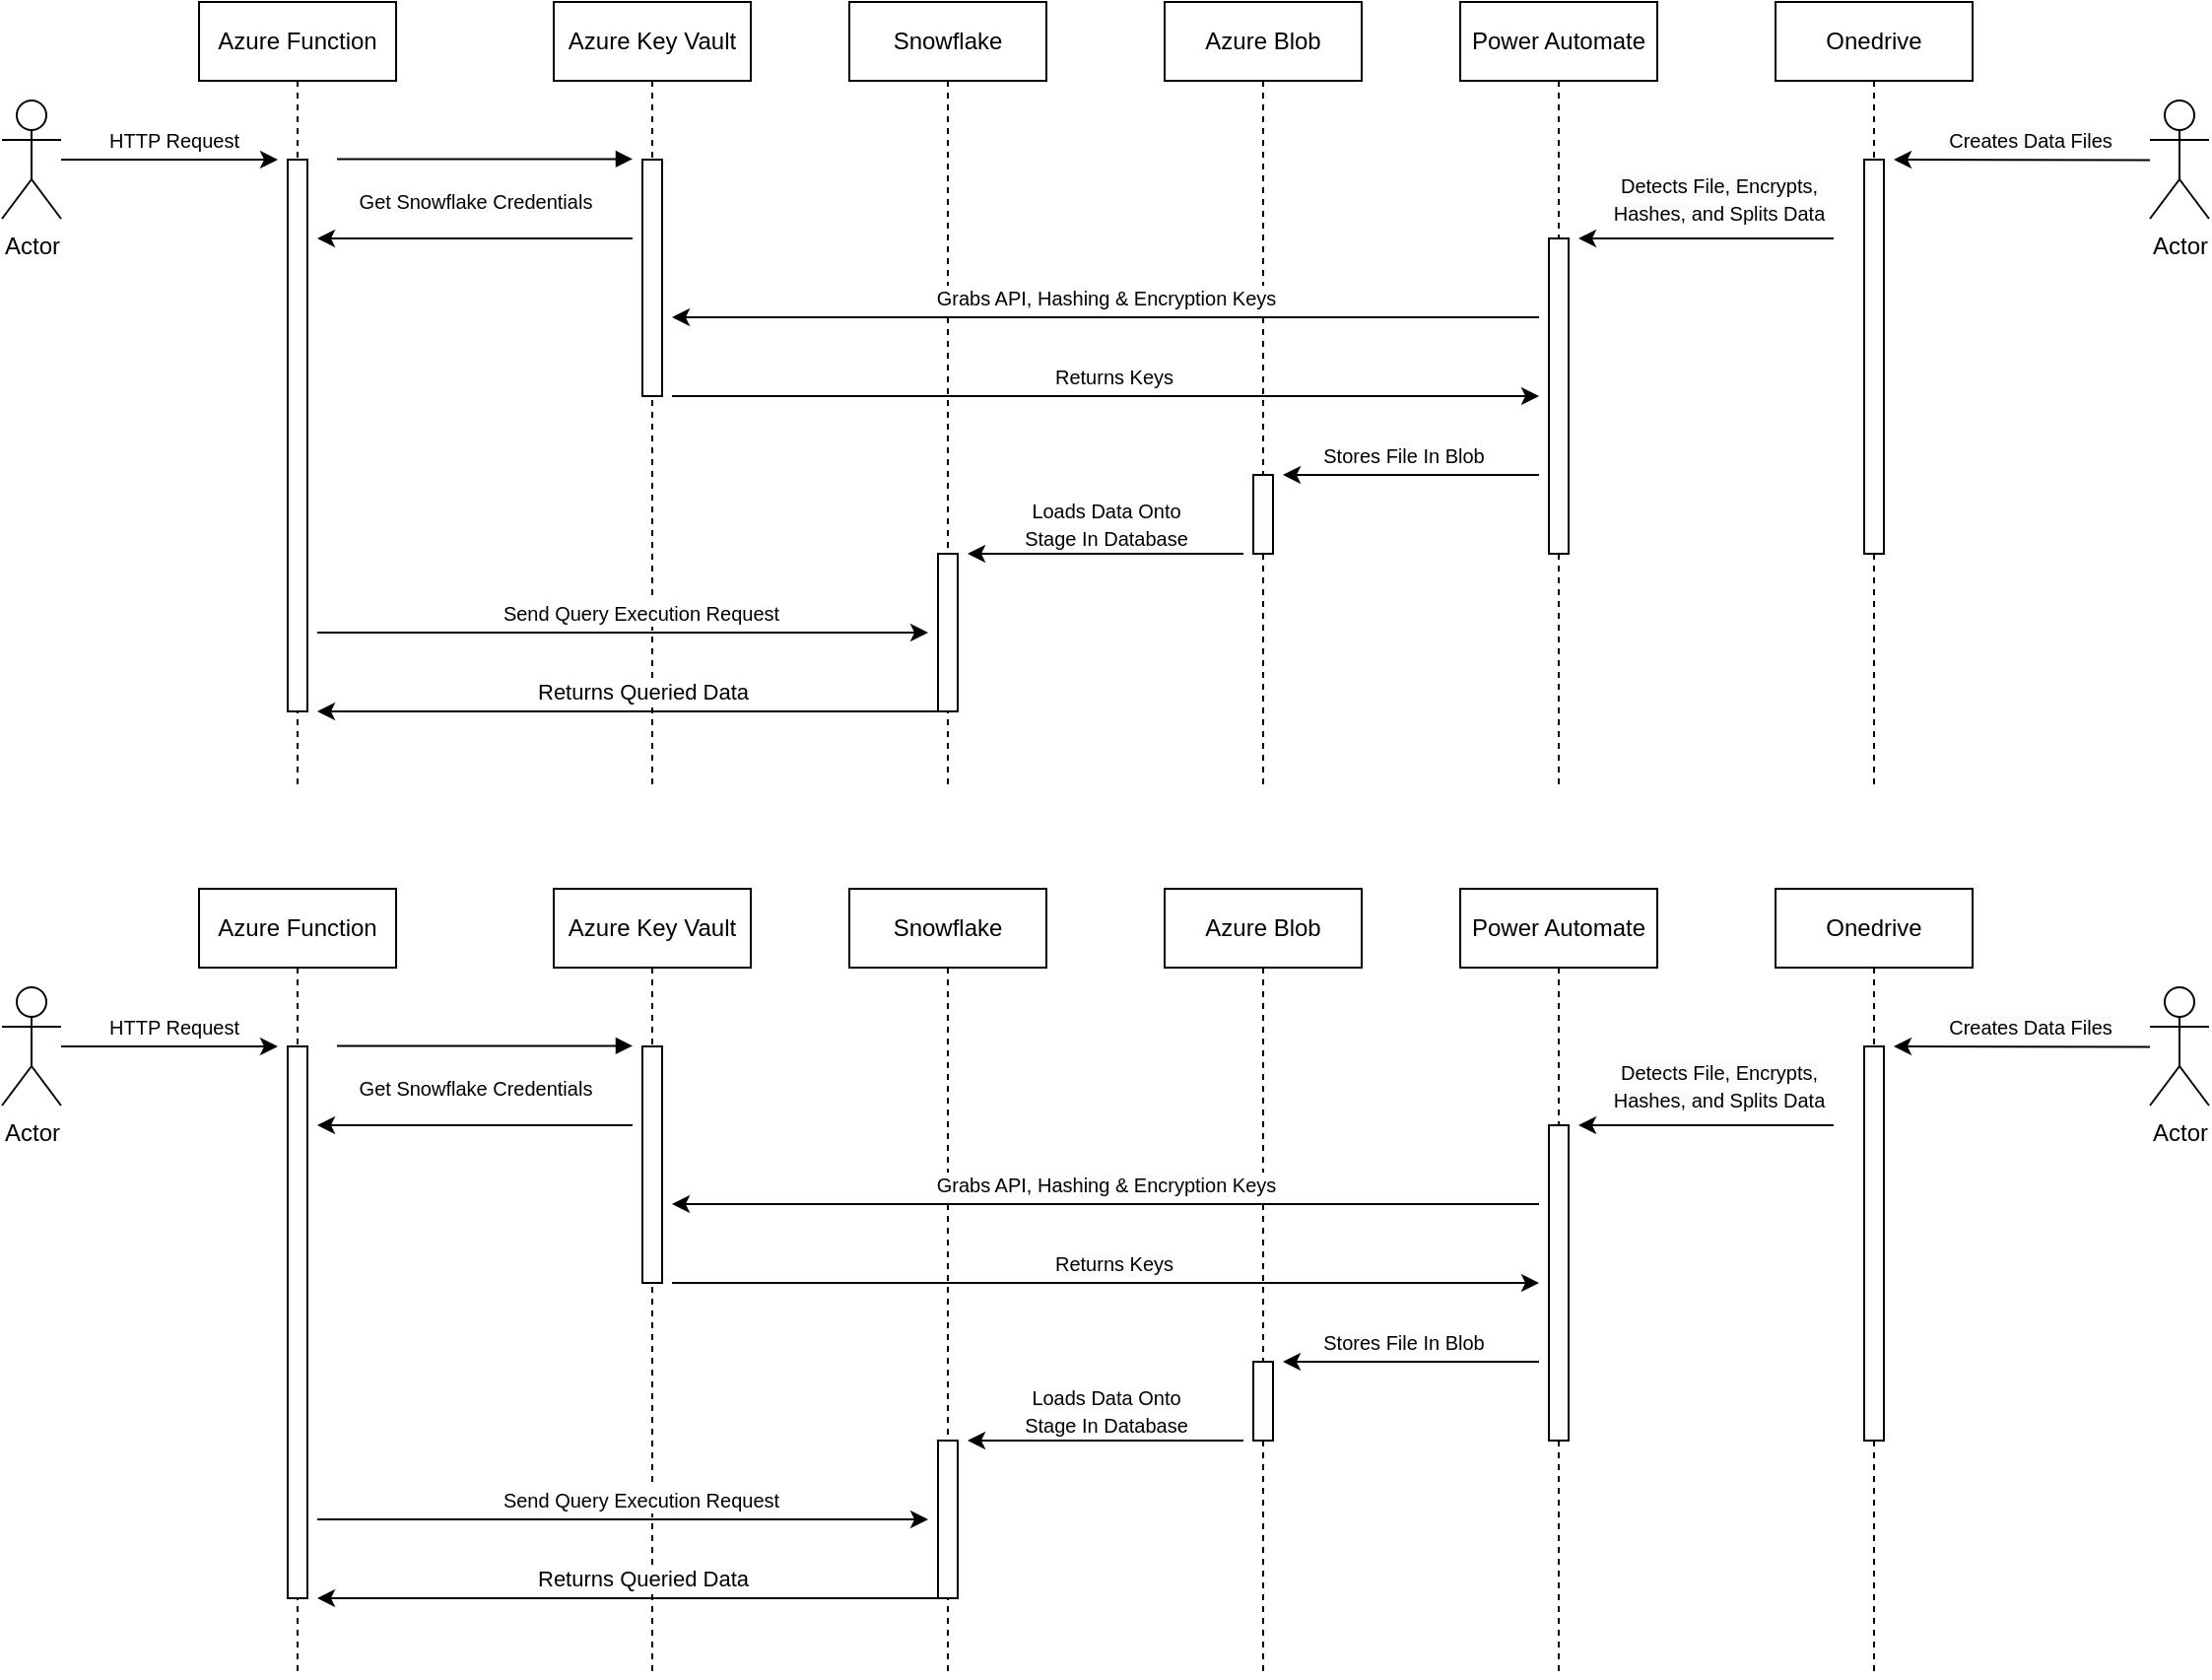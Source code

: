 <mxfile version="24.7.16">
  <diagram name="Page-1" id="2YBvvXClWsGukQMizWep">
    <mxGraphModel dx="2763" dy="1073" grid="1" gridSize="10" guides="1" tooltips="1" connect="1" arrows="1" fold="1" page="1" pageScale="1" pageWidth="850" pageHeight="1100" math="0" shadow="0">
      <root>
        <mxCell id="0" />
        <mxCell id="1" parent="0" />
        <mxCell id="aM9ryv3xv72pqoxQDRHE-1" value="Onedrive" style="shape=umlLifeline;perimeter=lifelinePerimeter;whiteSpace=wrap;html=1;container=0;dropTarget=0;collapsible=0;recursiveResize=0;outlineConnect=0;portConstraint=eastwest;newEdgeStyle={&quot;edgeStyle&quot;:&quot;elbowEdgeStyle&quot;,&quot;elbow&quot;:&quot;vertical&quot;,&quot;curved&quot;:0,&quot;rounded&quot;:0};" parent="1" vertex="1">
          <mxGeometry x="840" y="40" width="100" height="400" as="geometry" />
        </mxCell>
        <mxCell id="bqD3wyZjCsofbd3YYDeC-10" value="" style="html=1;points=[];perimeter=orthogonalPerimeter;outlineConnect=0;targetShapes=umlLifeline;portConstraint=eastwest;newEdgeStyle={&quot;edgeStyle&quot;:&quot;elbowEdgeStyle&quot;,&quot;elbow&quot;:&quot;vertical&quot;,&quot;curved&quot;:0,&quot;rounded&quot;:0};" parent="aM9ryv3xv72pqoxQDRHE-1" vertex="1">
          <mxGeometry x="45" y="80" width="10" height="200" as="geometry" />
        </mxCell>
        <mxCell id="aM9ryv3xv72pqoxQDRHE-7" value="&lt;font style=&quot;font-size: 10px;&quot;&gt;Get Snowflake Credentials&lt;/font&gt;" style="html=1;verticalAlign=bottom;endArrow=block;edgeStyle=elbowEdgeStyle;elbow=vertical;curved=0;rounded=0;" parent="1" edge="1">
          <mxGeometry x="-0.067" y="-30" relative="1" as="geometry">
            <mxPoint x="110" y="119.71" as="sourcePoint" />
            <Array as="points">
              <mxPoint x="180" y="119.71" />
            </Array>
            <mxPoint x="260" y="119.71" as="targetPoint" />
            <mxPoint as="offset" />
          </mxGeometry>
        </mxCell>
        <mxCell id="bqD3wyZjCsofbd3YYDeC-1" value="Azure Key Vault" style="shape=umlLifeline;perimeter=lifelinePerimeter;whiteSpace=wrap;html=1;container=0;dropTarget=0;collapsible=0;recursiveResize=0;outlineConnect=0;portConstraint=eastwest;newEdgeStyle={&quot;edgeStyle&quot;:&quot;elbowEdgeStyle&quot;,&quot;elbow&quot;:&quot;vertical&quot;,&quot;curved&quot;:0,&quot;rounded&quot;:0};" parent="1" vertex="1">
          <mxGeometry x="220" y="40" width="100" height="400" as="geometry" />
        </mxCell>
        <mxCell id="bqD3wyZjCsofbd3YYDeC-61" value="" style="html=1;points=[];perimeter=orthogonalPerimeter;outlineConnect=0;targetShapes=umlLifeline;portConstraint=eastwest;newEdgeStyle={&quot;edgeStyle&quot;:&quot;elbowEdgeStyle&quot;,&quot;elbow&quot;:&quot;vertical&quot;,&quot;curved&quot;:0,&quot;rounded&quot;:0};" parent="bqD3wyZjCsofbd3YYDeC-1" vertex="1">
          <mxGeometry x="45" y="80" width="10" height="120" as="geometry" />
        </mxCell>
        <mxCell id="bqD3wyZjCsofbd3YYDeC-3" value="Azure Blob" style="shape=umlLifeline;perimeter=lifelinePerimeter;whiteSpace=wrap;html=1;container=0;dropTarget=0;collapsible=0;recursiveResize=0;outlineConnect=0;portConstraint=eastwest;newEdgeStyle={&quot;edgeStyle&quot;:&quot;elbowEdgeStyle&quot;,&quot;elbow&quot;:&quot;vertical&quot;,&quot;curved&quot;:0,&quot;rounded&quot;:0};" parent="1" vertex="1">
          <mxGeometry x="530" y="40" width="100" height="400" as="geometry" />
        </mxCell>
        <mxCell id="bqD3wyZjCsofbd3YYDeC-60" value="" style="html=1;points=[];perimeter=orthogonalPerimeter;outlineConnect=0;targetShapes=umlLifeline;portConstraint=eastwest;newEdgeStyle={&quot;edgeStyle&quot;:&quot;elbowEdgeStyle&quot;,&quot;elbow&quot;:&quot;vertical&quot;,&quot;curved&quot;:0,&quot;rounded&quot;:0};" parent="bqD3wyZjCsofbd3YYDeC-3" vertex="1">
          <mxGeometry x="45" y="240" width="10" height="40" as="geometry" />
        </mxCell>
        <mxCell id="bqD3wyZjCsofbd3YYDeC-5" value="Snowflake" style="shape=umlLifeline;perimeter=lifelinePerimeter;whiteSpace=wrap;html=1;container=0;dropTarget=0;collapsible=0;recursiveResize=0;outlineConnect=0;portConstraint=eastwest;newEdgeStyle={&quot;edgeStyle&quot;:&quot;elbowEdgeStyle&quot;,&quot;elbow&quot;:&quot;vertical&quot;,&quot;curved&quot;:0,&quot;rounded&quot;:0};" parent="1" vertex="1">
          <mxGeometry x="370" y="40" width="100" height="400" as="geometry" />
        </mxCell>
        <mxCell id="bqD3wyZjCsofbd3YYDeC-7" value="Azure Function" style="shape=umlLifeline;perimeter=lifelinePerimeter;whiteSpace=wrap;html=1;container=0;dropTarget=0;collapsible=0;recursiveResize=0;outlineConnect=0;portConstraint=eastwest;newEdgeStyle={&quot;edgeStyle&quot;:&quot;elbowEdgeStyle&quot;,&quot;elbow&quot;:&quot;vertical&quot;,&quot;curved&quot;:0,&quot;rounded&quot;:0};" parent="1" vertex="1">
          <mxGeometry x="40" y="40" width="100" height="400" as="geometry" />
        </mxCell>
        <mxCell id="bqD3wyZjCsofbd3YYDeC-63" value="" style="html=1;points=[];perimeter=orthogonalPerimeter;outlineConnect=0;targetShapes=umlLifeline;portConstraint=eastwest;newEdgeStyle={&quot;edgeStyle&quot;:&quot;elbowEdgeStyle&quot;,&quot;elbow&quot;:&quot;vertical&quot;,&quot;curved&quot;:0,&quot;rounded&quot;:0};" parent="bqD3wyZjCsofbd3YYDeC-7" vertex="1">
          <mxGeometry x="45" y="80" width="10" height="280" as="geometry" />
        </mxCell>
        <mxCell id="bqD3wyZjCsofbd3YYDeC-11" value="Actor" style="shape=umlActor;verticalLabelPosition=bottom;verticalAlign=top;html=1;outlineConnect=0;" parent="1" vertex="1">
          <mxGeometry x="-60" y="90" width="30" height="60" as="geometry" />
        </mxCell>
        <mxCell id="bqD3wyZjCsofbd3YYDeC-19" value="" style="endArrow=classic;html=1;rounded=0;" parent="1" edge="1">
          <mxGeometry width="50" height="50" relative="1" as="geometry">
            <mxPoint x="100" y="360" as="sourcePoint" />
            <mxPoint x="410" y="360" as="targetPoint" />
          </mxGeometry>
        </mxCell>
        <mxCell id="bqD3wyZjCsofbd3YYDeC-20" value="&lt;font style=&quot;font-size: 10px;&quot;&gt;Send Query Execution Request&lt;/font&gt;" style="edgeLabel;html=1;align=center;verticalAlign=middle;resizable=0;points=[];" parent="bqD3wyZjCsofbd3YYDeC-19" vertex="1" connectable="0">
          <mxGeometry x="0.215" y="2" relative="1" as="geometry">
            <mxPoint x="-25" y="-8" as="offset" />
          </mxGeometry>
        </mxCell>
        <mxCell id="bqD3wyZjCsofbd3YYDeC-21" value="" style="endArrow=classic;html=1;rounded=0;" parent="1" edge="1">
          <mxGeometry width="50" height="50" relative="1" as="geometry">
            <mxPoint x="570" y="320" as="sourcePoint" />
            <mxPoint x="430" y="320" as="targetPoint" />
            <Array as="points" />
          </mxGeometry>
        </mxCell>
        <mxCell id="bqD3wyZjCsofbd3YYDeC-48" value="&lt;font style=&quot;font-size: 10px;&quot;&gt;Loads Data Onto &lt;br&gt;Stage In Database&lt;/font&gt;" style="edgeLabel;html=1;align=center;verticalAlign=middle;resizable=0;points=[];" parent="bqD3wyZjCsofbd3YYDeC-21" vertex="1" connectable="0">
          <mxGeometry x="-0.105" y="-1" relative="1" as="geometry">
            <mxPoint x="-8" y="-14" as="offset" />
          </mxGeometry>
        </mxCell>
        <mxCell id="bqD3wyZjCsofbd3YYDeC-24" value="Power Automate" style="shape=umlLifeline;perimeter=lifelinePerimeter;whiteSpace=wrap;html=1;container=0;dropTarget=0;collapsible=0;recursiveResize=0;outlineConnect=0;portConstraint=eastwest;newEdgeStyle={&quot;edgeStyle&quot;:&quot;elbowEdgeStyle&quot;,&quot;elbow&quot;:&quot;vertical&quot;,&quot;curved&quot;:0,&quot;rounded&quot;:0};" parent="1" vertex="1">
          <mxGeometry x="680" y="40" width="100" height="400" as="geometry" />
        </mxCell>
        <mxCell id="bqD3wyZjCsofbd3YYDeC-53" value="" style="html=1;points=[];perimeter=orthogonalPerimeter;outlineConnect=0;targetShapes=umlLifeline;portConstraint=eastwest;newEdgeStyle={&quot;edgeStyle&quot;:&quot;elbowEdgeStyle&quot;,&quot;elbow&quot;:&quot;vertical&quot;,&quot;curved&quot;:0,&quot;rounded&quot;:0};" parent="bqD3wyZjCsofbd3YYDeC-24" vertex="1">
          <mxGeometry x="45" y="120" width="10" height="160" as="geometry" />
        </mxCell>
        <mxCell id="bqD3wyZjCsofbd3YYDeC-26" value="" style="endArrow=classic;html=1;rounded=0;" parent="1" edge="1">
          <mxGeometry width="50" height="50" relative="1" as="geometry">
            <mxPoint x="420" y="400" as="sourcePoint" />
            <mxPoint x="100" y="400" as="targetPoint" />
          </mxGeometry>
        </mxCell>
        <mxCell id="bqD3wyZjCsofbd3YYDeC-43" value="Returns Queried Data" style="edgeLabel;html=1;align=center;verticalAlign=middle;resizable=0;points=[];" parent="bqD3wyZjCsofbd3YYDeC-26" vertex="1" connectable="0">
          <mxGeometry x="-0.057" y="-1" relative="1" as="geometry">
            <mxPoint x="-4" y="-9" as="offset" />
          </mxGeometry>
        </mxCell>
        <mxCell id="bqD3wyZjCsofbd3YYDeC-29" value="Actor" style="shape=umlActor;verticalLabelPosition=bottom;verticalAlign=top;html=1;outlineConnect=0;" parent="1" vertex="1">
          <mxGeometry x="1030" y="90" width="30" height="60" as="geometry" />
        </mxCell>
        <mxCell id="bqD3wyZjCsofbd3YYDeC-30" value="" style="endArrow=classic;html=1;rounded=0;" parent="1" edge="1">
          <mxGeometry width="50" height="50" relative="1" as="geometry">
            <mxPoint x="1030" y="120.235" as="sourcePoint" />
            <mxPoint x="900" y="120" as="targetPoint" />
          </mxGeometry>
        </mxCell>
        <mxCell id="bqD3wyZjCsofbd3YYDeC-59" value="&lt;span style=&quot;background-color: rgb(251, 251, 251);&quot;&gt;&lt;font style=&quot;font-size: 10px;&quot;&gt;Creates Data Files&lt;/font&gt;&lt;/span&gt;" style="edgeLabel;html=1;align=center;verticalAlign=middle;resizable=0;points=[];" parent="bqD3wyZjCsofbd3YYDeC-30" vertex="1" connectable="0">
          <mxGeometry x="-0.065" y="-1" relative="1" as="geometry">
            <mxPoint y="-9" as="offset" />
          </mxGeometry>
        </mxCell>
        <mxCell id="bqD3wyZjCsofbd3YYDeC-35" value="" style="endArrow=classic;html=1;rounded=0;" parent="1" edge="1">
          <mxGeometry width="50" height="50" relative="1" as="geometry">
            <mxPoint x="869.5" y="160" as="sourcePoint" />
            <mxPoint x="740" y="160" as="targetPoint" />
          </mxGeometry>
        </mxCell>
        <mxCell id="bqD3wyZjCsofbd3YYDeC-58" value="&lt;font style=&quot;font-size: 10px;&quot;&gt;&lt;font style=&quot;background-color: rgb(251, 251, 251); font-size: 10px;&quot;&gt;Detects File, Encrypts,&lt;br&gt;Hashes,&amp;nbsp;&lt;/font&gt;&lt;span style=&quot;background-color: initial;&quot;&gt;and Splits Data&lt;/span&gt;&lt;/font&gt;" style="edgeLabel;html=1;align=center;verticalAlign=middle;resizable=0;points=[];" parent="bqD3wyZjCsofbd3YYDeC-35" vertex="1" connectable="0">
          <mxGeometry x="-0.118" relative="1" as="geometry">
            <mxPoint x="-2" y="-20" as="offset" />
          </mxGeometry>
        </mxCell>
        <mxCell id="bqD3wyZjCsofbd3YYDeC-41" value="" style="endArrow=classic;html=1;rounded=0;" parent="1" edge="1">
          <mxGeometry width="50" height="50" relative="1" as="geometry">
            <mxPoint x="720" y="280" as="sourcePoint" />
            <mxPoint x="590" y="280" as="targetPoint" />
          </mxGeometry>
        </mxCell>
        <mxCell id="bqD3wyZjCsofbd3YYDeC-42" value="&lt;font style=&quot;font-size: 10px;&quot;&gt;Stores File In Blob&lt;/font&gt;" style="edgeLabel;html=1;align=center;verticalAlign=middle;resizable=0;points=[];" parent="bqD3wyZjCsofbd3YYDeC-41" vertex="1" connectable="0">
          <mxGeometry x="0.208" y="1" relative="1" as="geometry">
            <mxPoint x="9" y="-11" as="offset" />
          </mxGeometry>
        </mxCell>
        <mxCell id="bqD3wyZjCsofbd3YYDeC-44" value="" style="endArrow=classic;html=1;rounded=0;" parent="1" edge="1">
          <mxGeometry width="50" height="50" relative="1" as="geometry">
            <mxPoint x="720" y="200" as="sourcePoint" />
            <mxPoint x="280" y="200" as="targetPoint" />
          </mxGeometry>
        </mxCell>
        <mxCell id="bqD3wyZjCsofbd3YYDeC-45" value="&lt;font style=&quot;font-size: 10px;&quot;&gt;Grabs API, Hashing &amp;amp; Encryption Keys&lt;/font&gt;" style="edgeLabel;html=1;align=center;verticalAlign=middle;resizable=0;points=[];" parent="bqD3wyZjCsofbd3YYDeC-44" vertex="1" connectable="0">
          <mxGeometry x="-0.004" relative="1" as="geometry">
            <mxPoint x="-1" y="-10" as="offset" />
          </mxGeometry>
        </mxCell>
        <mxCell id="bqD3wyZjCsofbd3YYDeC-49" value="" style="endArrow=classic;html=1;rounded=0;" parent="1" edge="1">
          <mxGeometry width="50" height="50" relative="1" as="geometry">
            <mxPoint x="280" y="240" as="sourcePoint" />
            <mxPoint x="720" y="240" as="targetPoint" />
          </mxGeometry>
        </mxCell>
        <mxCell id="bqD3wyZjCsofbd3YYDeC-50" value="&lt;font style=&quot;font-size: 10px;&quot;&gt;Returns Keys&lt;/font&gt;" style="edgeLabel;html=1;align=center;verticalAlign=middle;resizable=0;points=[];" parent="bqD3wyZjCsofbd3YYDeC-49" vertex="1" connectable="0">
          <mxGeometry x="0.016" y="1" relative="1" as="geometry">
            <mxPoint y="-9" as="offset" />
          </mxGeometry>
        </mxCell>
        <mxCell id="bqD3wyZjCsofbd3YYDeC-51" value="" style="endArrow=classic;html=1;rounded=0;" parent="1" source="bqD3wyZjCsofbd3YYDeC-11" edge="1">
          <mxGeometry width="50" height="50" relative="1" as="geometry">
            <mxPoint y="119.47" as="sourcePoint" />
            <mxPoint x="80" y="120" as="targetPoint" />
          </mxGeometry>
        </mxCell>
        <mxCell id="bqD3wyZjCsofbd3YYDeC-52" value="&lt;font style=&quot;font-size: 10px;&quot;&gt;HTTP Request&lt;/font&gt;" style="edgeLabel;html=1;align=center;verticalAlign=middle;resizable=0;points=[];" parent="bqD3wyZjCsofbd3YYDeC-51" vertex="1" connectable="0">
          <mxGeometry x="-0.194" relative="1" as="geometry">
            <mxPoint x="12" y="-10" as="offset" />
          </mxGeometry>
        </mxCell>
        <mxCell id="bqD3wyZjCsofbd3YYDeC-56" value="" style="endArrow=classic;html=1;rounded=0;" parent="1" edge="1">
          <mxGeometry width="50" height="50" relative="1" as="geometry">
            <mxPoint x="260" y="160" as="sourcePoint" />
            <mxPoint x="100" y="160" as="targetPoint" />
          </mxGeometry>
        </mxCell>
        <mxCell id="bqD3wyZjCsofbd3YYDeC-62" value="" style="html=1;points=[];perimeter=orthogonalPerimeter;outlineConnect=0;targetShapes=umlLifeline;portConstraint=eastwest;newEdgeStyle={&quot;edgeStyle&quot;:&quot;elbowEdgeStyle&quot;,&quot;elbow&quot;:&quot;vertical&quot;,&quot;curved&quot;:0,&quot;rounded&quot;:0};" parent="1" vertex="1">
          <mxGeometry x="415" y="320" width="10" height="80" as="geometry" />
        </mxCell>
        <mxCell id="HqljMnNCawte8vN6wTOn-3" value="Onedrive" style="shape=umlLifeline;perimeter=lifelinePerimeter;whiteSpace=wrap;html=1;container=0;dropTarget=0;collapsible=0;recursiveResize=0;outlineConnect=0;portConstraint=eastwest;newEdgeStyle={&quot;edgeStyle&quot;:&quot;elbowEdgeStyle&quot;,&quot;elbow&quot;:&quot;vertical&quot;,&quot;curved&quot;:0,&quot;rounded&quot;:0};" vertex="1" parent="1">
          <mxGeometry x="840" y="490" width="100" height="400" as="geometry" />
        </mxCell>
        <mxCell id="HqljMnNCawte8vN6wTOn-4" value="" style="html=1;points=[];perimeter=orthogonalPerimeter;outlineConnect=0;targetShapes=umlLifeline;portConstraint=eastwest;newEdgeStyle={&quot;edgeStyle&quot;:&quot;elbowEdgeStyle&quot;,&quot;elbow&quot;:&quot;vertical&quot;,&quot;curved&quot;:0,&quot;rounded&quot;:0};" vertex="1" parent="HqljMnNCawte8vN6wTOn-3">
          <mxGeometry x="45" y="80" width="10" height="200" as="geometry" />
        </mxCell>
        <mxCell id="HqljMnNCawte8vN6wTOn-5" value="&lt;font style=&quot;font-size: 10px;&quot;&gt;Get Snowflake Credentials&lt;/font&gt;" style="html=1;verticalAlign=bottom;endArrow=block;edgeStyle=elbowEdgeStyle;elbow=vertical;curved=0;rounded=0;" edge="1" parent="1">
          <mxGeometry x="-0.067" y="-30" relative="1" as="geometry">
            <mxPoint x="110" y="569.71" as="sourcePoint" />
            <Array as="points">
              <mxPoint x="180" y="569.71" />
            </Array>
            <mxPoint x="260" y="569.71" as="targetPoint" />
            <mxPoint as="offset" />
          </mxGeometry>
        </mxCell>
        <mxCell id="HqljMnNCawte8vN6wTOn-6" value="Azure Key Vault" style="shape=umlLifeline;perimeter=lifelinePerimeter;whiteSpace=wrap;html=1;container=0;dropTarget=0;collapsible=0;recursiveResize=0;outlineConnect=0;portConstraint=eastwest;newEdgeStyle={&quot;edgeStyle&quot;:&quot;elbowEdgeStyle&quot;,&quot;elbow&quot;:&quot;vertical&quot;,&quot;curved&quot;:0,&quot;rounded&quot;:0};" vertex="1" parent="1">
          <mxGeometry x="220" y="490" width="100" height="400" as="geometry" />
        </mxCell>
        <mxCell id="HqljMnNCawte8vN6wTOn-7" value="" style="html=1;points=[];perimeter=orthogonalPerimeter;outlineConnect=0;targetShapes=umlLifeline;portConstraint=eastwest;newEdgeStyle={&quot;edgeStyle&quot;:&quot;elbowEdgeStyle&quot;,&quot;elbow&quot;:&quot;vertical&quot;,&quot;curved&quot;:0,&quot;rounded&quot;:0};" vertex="1" parent="HqljMnNCawte8vN6wTOn-6">
          <mxGeometry x="45" y="80" width="10" height="120" as="geometry" />
        </mxCell>
        <mxCell id="HqljMnNCawte8vN6wTOn-8" value="Azure Blob" style="shape=umlLifeline;perimeter=lifelinePerimeter;whiteSpace=wrap;html=1;container=0;dropTarget=0;collapsible=0;recursiveResize=0;outlineConnect=0;portConstraint=eastwest;newEdgeStyle={&quot;edgeStyle&quot;:&quot;elbowEdgeStyle&quot;,&quot;elbow&quot;:&quot;vertical&quot;,&quot;curved&quot;:0,&quot;rounded&quot;:0};" vertex="1" parent="1">
          <mxGeometry x="530" y="490" width="100" height="400" as="geometry" />
        </mxCell>
        <mxCell id="HqljMnNCawte8vN6wTOn-9" value="" style="html=1;points=[];perimeter=orthogonalPerimeter;outlineConnect=0;targetShapes=umlLifeline;portConstraint=eastwest;newEdgeStyle={&quot;edgeStyle&quot;:&quot;elbowEdgeStyle&quot;,&quot;elbow&quot;:&quot;vertical&quot;,&quot;curved&quot;:0,&quot;rounded&quot;:0};" vertex="1" parent="HqljMnNCawte8vN6wTOn-8">
          <mxGeometry x="45" y="240" width="10" height="40" as="geometry" />
        </mxCell>
        <mxCell id="HqljMnNCawte8vN6wTOn-10" value="Snowflake" style="shape=umlLifeline;perimeter=lifelinePerimeter;whiteSpace=wrap;html=1;container=0;dropTarget=0;collapsible=0;recursiveResize=0;outlineConnect=0;portConstraint=eastwest;newEdgeStyle={&quot;edgeStyle&quot;:&quot;elbowEdgeStyle&quot;,&quot;elbow&quot;:&quot;vertical&quot;,&quot;curved&quot;:0,&quot;rounded&quot;:0};" vertex="1" parent="1">
          <mxGeometry x="370" y="490" width="100" height="400" as="geometry" />
        </mxCell>
        <mxCell id="HqljMnNCawte8vN6wTOn-11" value="Azure Function" style="shape=umlLifeline;perimeter=lifelinePerimeter;whiteSpace=wrap;html=1;container=0;dropTarget=0;collapsible=0;recursiveResize=0;outlineConnect=0;portConstraint=eastwest;newEdgeStyle={&quot;edgeStyle&quot;:&quot;elbowEdgeStyle&quot;,&quot;elbow&quot;:&quot;vertical&quot;,&quot;curved&quot;:0,&quot;rounded&quot;:0};" vertex="1" parent="1">
          <mxGeometry x="40" y="490" width="100" height="400" as="geometry" />
        </mxCell>
        <mxCell id="HqljMnNCawte8vN6wTOn-12" value="" style="html=1;points=[];perimeter=orthogonalPerimeter;outlineConnect=0;targetShapes=umlLifeline;portConstraint=eastwest;newEdgeStyle={&quot;edgeStyle&quot;:&quot;elbowEdgeStyle&quot;,&quot;elbow&quot;:&quot;vertical&quot;,&quot;curved&quot;:0,&quot;rounded&quot;:0};" vertex="1" parent="HqljMnNCawte8vN6wTOn-11">
          <mxGeometry x="45" y="80" width="10" height="280" as="geometry" />
        </mxCell>
        <mxCell id="HqljMnNCawte8vN6wTOn-13" value="Actor" style="shape=umlActor;verticalLabelPosition=bottom;verticalAlign=top;html=1;outlineConnect=0;" vertex="1" parent="1">
          <mxGeometry x="-60" y="540" width="30" height="60" as="geometry" />
        </mxCell>
        <mxCell id="HqljMnNCawte8vN6wTOn-14" value="" style="endArrow=classic;html=1;rounded=0;" edge="1" parent="1">
          <mxGeometry width="50" height="50" relative="1" as="geometry">
            <mxPoint x="100" y="810" as="sourcePoint" />
            <mxPoint x="410" y="810" as="targetPoint" />
          </mxGeometry>
        </mxCell>
        <mxCell id="HqljMnNCawte8vN6wTOn-15" value="&lt;font style=&quot;font-size: 10px;&quot;&gt;Send Query Execution Request&lt;/font&gt;" style="edgeLabel;html=1;align=center;verticalAlign=middle;resizable=0;points=[];" vertex="1" connectable="0" parent="HqljMnNCawte8vN6wTOn-14">
          <mxGeometry x="0.215" y="2" relative="1" as="geometry">
            <mxPoint x="-25" y="-8" as="offset" />
          </mxGeometry>
        </mxCell>
        <mxCell id="HqljMnNCawte8vN6wTOn-16" value="" style="endArrow=classic;html=1;rounded=0;" edge="1" parent="1">
          <mxGeometry width="50" height="50" relative="1" as="geometry">
            <mxPoint x="570" y="770" as="sourcePoint" />
            <mxPoint x="430" y="770" as="targetPoint" />
            <Array as="points" />
          </mxGeometry>
        </mxCell>
        <mxCell id="HqljMnNCawte8vN6wTOn-17" value="&lt;font style=&quot;font-size: 10px;&quot;&gt;Loads Data Onto &lt;br&gt;Stage In Database&lt;/font&gt;" style="edgeLabel;html=1;align=center;verticalAlign=middle;resizable=0;points=[];" vertex="1" connectable="0" parent="HqljMnNCawte8vN6wTOn-16">
          <mxGeometry x="-0.105" y="-1" relative="1" as="geometry">
            <mxPoint x="-8" y="-14" as="offset" />
          </mxGeometry>
        </mxCell>
        <mxCell id="HqljMnNCawte8vN6wTOn-18" value="Power Automate" style="shape=umlLifeline;perimeter=lifelinePerimeter;whiteSpace=wrap;html=1;container=0;dropTarget=0;collapsible=0;recursiveResize=0;outlineConnect=0;portConstraint=eastwest;newEdgeStyle={&quot;edgeStyle&quot;:&quot;elbowEdgeStyle&quot;,&quot;elbow&quot;:&quot;vertical&quot;,&quot;curved&quot;:0,&quot;rounded&quot;:0};" vertex="1" parent="1">
          <mxGeometry x="680" y="490" width="100" height="400" as="geometry" />
        </mxCell>
        <mxCell id="HqljMnNCawte8vN6wTOn-19" value="" style="html=1;points=[];perimeter=orthogonalPerimeter;outlineConnect=0;targetShapes=umlLifeline;portConstraint=eastwest;newEdgeStyle={&quot;edgeStyle&quot;:&quot;elbowEdgeStyle&quot;,&quot;elbow&quot;:&quot;vertical&quot;,&quot;curved&quot;:0,&quot;rounded&quot;:0};" vertex="1" parent="HqljMnNCawte8vN6wTOn-18">
          <mxGeometry x="45" y="120" width="10" height="160" as="geometry" />
        </mxCell>
        <mxCell id="HqljMnNCawte8vN6wTOn-20" value="" style="endArrow=classic;html=1;rounded=0;" edge="1" parent="1">
          <mxGeometry width="50" height="50" relative="1" as="geometry">
            <mxPoint x="420" y="850" as="sourcePoint" />
            <mxPoint x="100" y="850" as="targetPoint" />
          </mxGeometry>
        </mxCell>
        <mxCell id="HqljMnNCawte8vN6wTOn-21" value="Returns Queried Data" style="edgeLabel;html=1;align=center;verticalAlign=middle;resizable=0;points=[];" vertex="1" connectable="0" parent="HqljMnNCawte8vN6wTOn-20">
          <mxGeometry x="-0.057" y="-1" relative="1" as="geometry">
            <mxPoint x="-4" y="-9" as="offset" />
          </mxGeometry>
        </mxCell>
        <mxCell id="HqljMnNCawte8vN6wTOn-22" value="Actor" style="shape=umlActor;verticalLabelPosition=bottom;verticalAlign=top;html=1;outlineConnect=0;" vertex="1" parent="1">
          <mxGeometry x="1030" y="540" width="30" height="60" as="geometry" />
        </mxCell>
        <mxCell id="HqljMnNCawte8vN6wTOn-23" value="" style="endArrow=classic;html=1;rounded=0;" edge="1" parent="1">
          <mxGeometry width="50" height="50" relative="1" as="geometry">
            <mxPoint x="1030" y="570.235" as="sourcePoint" />
            <mxPoint x="900" y="570" as="targetPoint" />
          </mxGeometry>
        </mxCell>
        <mxCell id="HqljMnNCawte8vN6wTOn-24" value="&lt;span style=&quot;background-color: rgb(251, 251, 251);&quot;&gt;&lt;font style=&quot;font-size: 10px;&quot;&gt;Creates Data Files&lt;/font&gt;&lt;/span&gt;" style="edgeLabel;html=1;align=center;verticalAlign=middle;resizable=0;points=[];" vertex="1" connectable="0" parent="HqljMnNCawte8vN6wTOn-23">
          <mxGeometry x="-0.065" y="-1" relative="1" as="geometry">
            <mxPoint y="-9" as="offset" />
          </mxGeometry>
        </mxCell>
        <mxCell id="HqljMnNCawte8vN6wTOn-25" value="" style="endArrow=classic;html=1;rounded=0;" edge="1" parent="1">
          <mxGeometry width="50" height="50" relative="1" as="geometry">
            <mxPoint x="869.5" y="610" as="sourcePoint" />
            <mxPoint x="740" y="610" as="targetPoint" />
          </mxGeometry>
        </mxCell>
        <mxCell id="HqljMnNCawte8vN6wTOn-26" value="&lt;font style=&quot;font-size: 10px;&quot;&gt;&lt;font style=&quot;background-color: rgb(251, 251, 251); font-size: 10px;&quot;&gt;Detects File, Encrypts,&lt;br&gt;Hashes,&amp;nbsp;&lt;/font&gt;&lt;span style=&quot;background-color: initial;&quot;&gt;and Splits Data&lt;/span&gt;&lt;/font&gt;" style="edgeLabel;html=1;align=center;verticalAlign=middle;resizable=0;points=[];" vertex="1" connectable="0" parent="HqljMnNCawte8vN6wTOn-25">
          <mxGeometry x="-0.118" relative="1" as="geometry">
            <mxPoint x="-2" y="-20" as="offset" />
          </mxGeometry>
        </mxCell>
        <mxCell id="HqljMnNCawte8vN6wTOn-27" value="" style="endArrow=classic;html=1;rounded=0;" edge="1" parent="1">
          <mxGeometry width="50" height="50" relative="1" as="geometry">
            <mxPoint x="720" y="730" as="sourcePoint" />
            <mxPoint x="590" y="730" as="targetPoint" />
          </mxGeometry>
        </mxCell>
        <mxCell id="HqljMnNCawte8vN6wTOn-28" value="&lt;font style=&quot;font-size: 10px;&quot;&gt;Stores File In Blob&lt;/font&gt;" style="edgeLabel;html=1;align=center;verticalAlign=middle;resizable=0;points=[];" vertex="1" connectable="0" parent="HqljMnNCawte8vN6wTOn-27">
          <mxGeometry x="0.208" y="1" relative="1" as="geometry">
            <mxPoint x="9" y="-11" as="offset" />
          </mxGeometry>
        </mxCell>
        <mxCell id="HqljMnNCawte8vN6wTOn-29" value="" style="endArrow=classic;html=1;rounded=0;" edge="1" parent="1">
          <mxGeometry width="50" height="50" relative="1" as="geometry">
            <mxPoint x="720" y="650" as="sourcePoint" />
            <mxPoint x="280" y="650" as="targetPoint" />
          </mxGeometry>
        </mxCell>
        <mxCell id="HqljMnNCawte8vN6wTOn-30" value="&lt;font style=&quot;font-size: 10px;&quot;&gt;Grabs API, Hashing &amp;amp; Encryption Keys&lt;/font&gt;" style="edgeLabel;html=1;align=center;verticalAlign=middle;resizable=0;points=[];" vertex="1" connectable="0" parent="HqljMnNCawte8vN6wTOn-29">
          <mxGeometry x="-0.004" relative="1" as="geometry">
            <mxPoint x="-1" y="-10" as="offset" />
          </mxGeometry>
        </mxCell>
        <mxCell id="HqljMnNCawte8vN6wTOn-31" value="" style="endArrow=classic;html=1;rounded=0;" edge="1" parent="1">
          <mxGeometry width="50" height="50" relative="1" as="geometry">
            <mxPoint x="280" y="690" as="sourcePoint" />
            <mxPoint x="720" y="690" as="targetPoint" />
          </mxGeometry>
        </mxCell>
        <mxCell id="HqljMnNCawte8vN6wTOn-32" value="&lt;font style=&quot;font-size: 10px;&quot;&gt;Returns Keys&lt;/font&gt;" style="edgeLabel;html=1;align=center;verticalAlign=middle;resizable=0;points=[];" vertex="1" connectable="0" parent="HqljMnNCawte8vN6wTOn-31">
          <mxGeometry x="0.016" y="1" relative="1" as="geometry">
            <mxPoint y="-9" as="offset" />
          </mxGeometry>
        </mxCell>
        <mxCell id="HqljMnNCawte8vN6wTOn-33" value="" style="endArrow=classic;html=1;rounded=0;" edge="1" parent="1" source="HqljMnNCawte8vN6wTOn-13">
          <mxGeometry width="50" height="50" relative="1" as="geometry">
            <mxPoint y="569.47" as="sourcePoint" />
            <mxPoint x="80" y="570" as="targetPoint" />
          </mxGeometry>
        </mxCell>
        <mxCell id="HqljMnNCawte8vN6wTOn-34" value="&lt;font style=&quot;font-size: 10px;&quot;&gt;HTTP Request&lt;/font&gt;" style="edgeLabel;html=1;align=center;verticalAlign=middle;resizable=0;points=[];" vertex="1" connectable="0" parent="HqljMnNCawte8vN6wTOn-33">
          <mxGeometry x="-0.194" relative="1" as="geometry">
            <mxPoint x="12" y="-10" as="offset" />
          </mxGeometry>
        </mxCell>
        <mxCell id="HqljMnNCawte8vN6wTOn-35" value="" style="endArrow=classic;html=1;rounded=0;" edge="1" parent="1">
          <mxGeometry width="50" height="50" relative="1" as="geometry">
            <mxPoint x="260" y="610" as="sourcePoint" />
            <mxPoint x="100" y="610" as="targetPoint" />
          </mxGeometry>
        </mxCell>
        <mxCell id="HqljMnNCawte8vN6wTOn-36" value="" style="html=1;points=[];perimeter=orthogonalPerimeter;outlineConnect=0;targetShapes=umlLifeline;portConstraint=eastwest;newEdgeStyle={&quot;edgeStyle&quot;:&quot;elbowEdgeStyle&quot;,&quot;elbow&quot;:&quot;vertical&quot;,&quot;curved&quot;:0,&quot;rounded&quot;:0};" vertex="1" parent="1">
          <mxGeometry x="415" y="770" width="10" height="80" as="geometry" />
        </mxCell>
      </root>
    </mxGraphModel>
  </diagram>
</mxfile>
